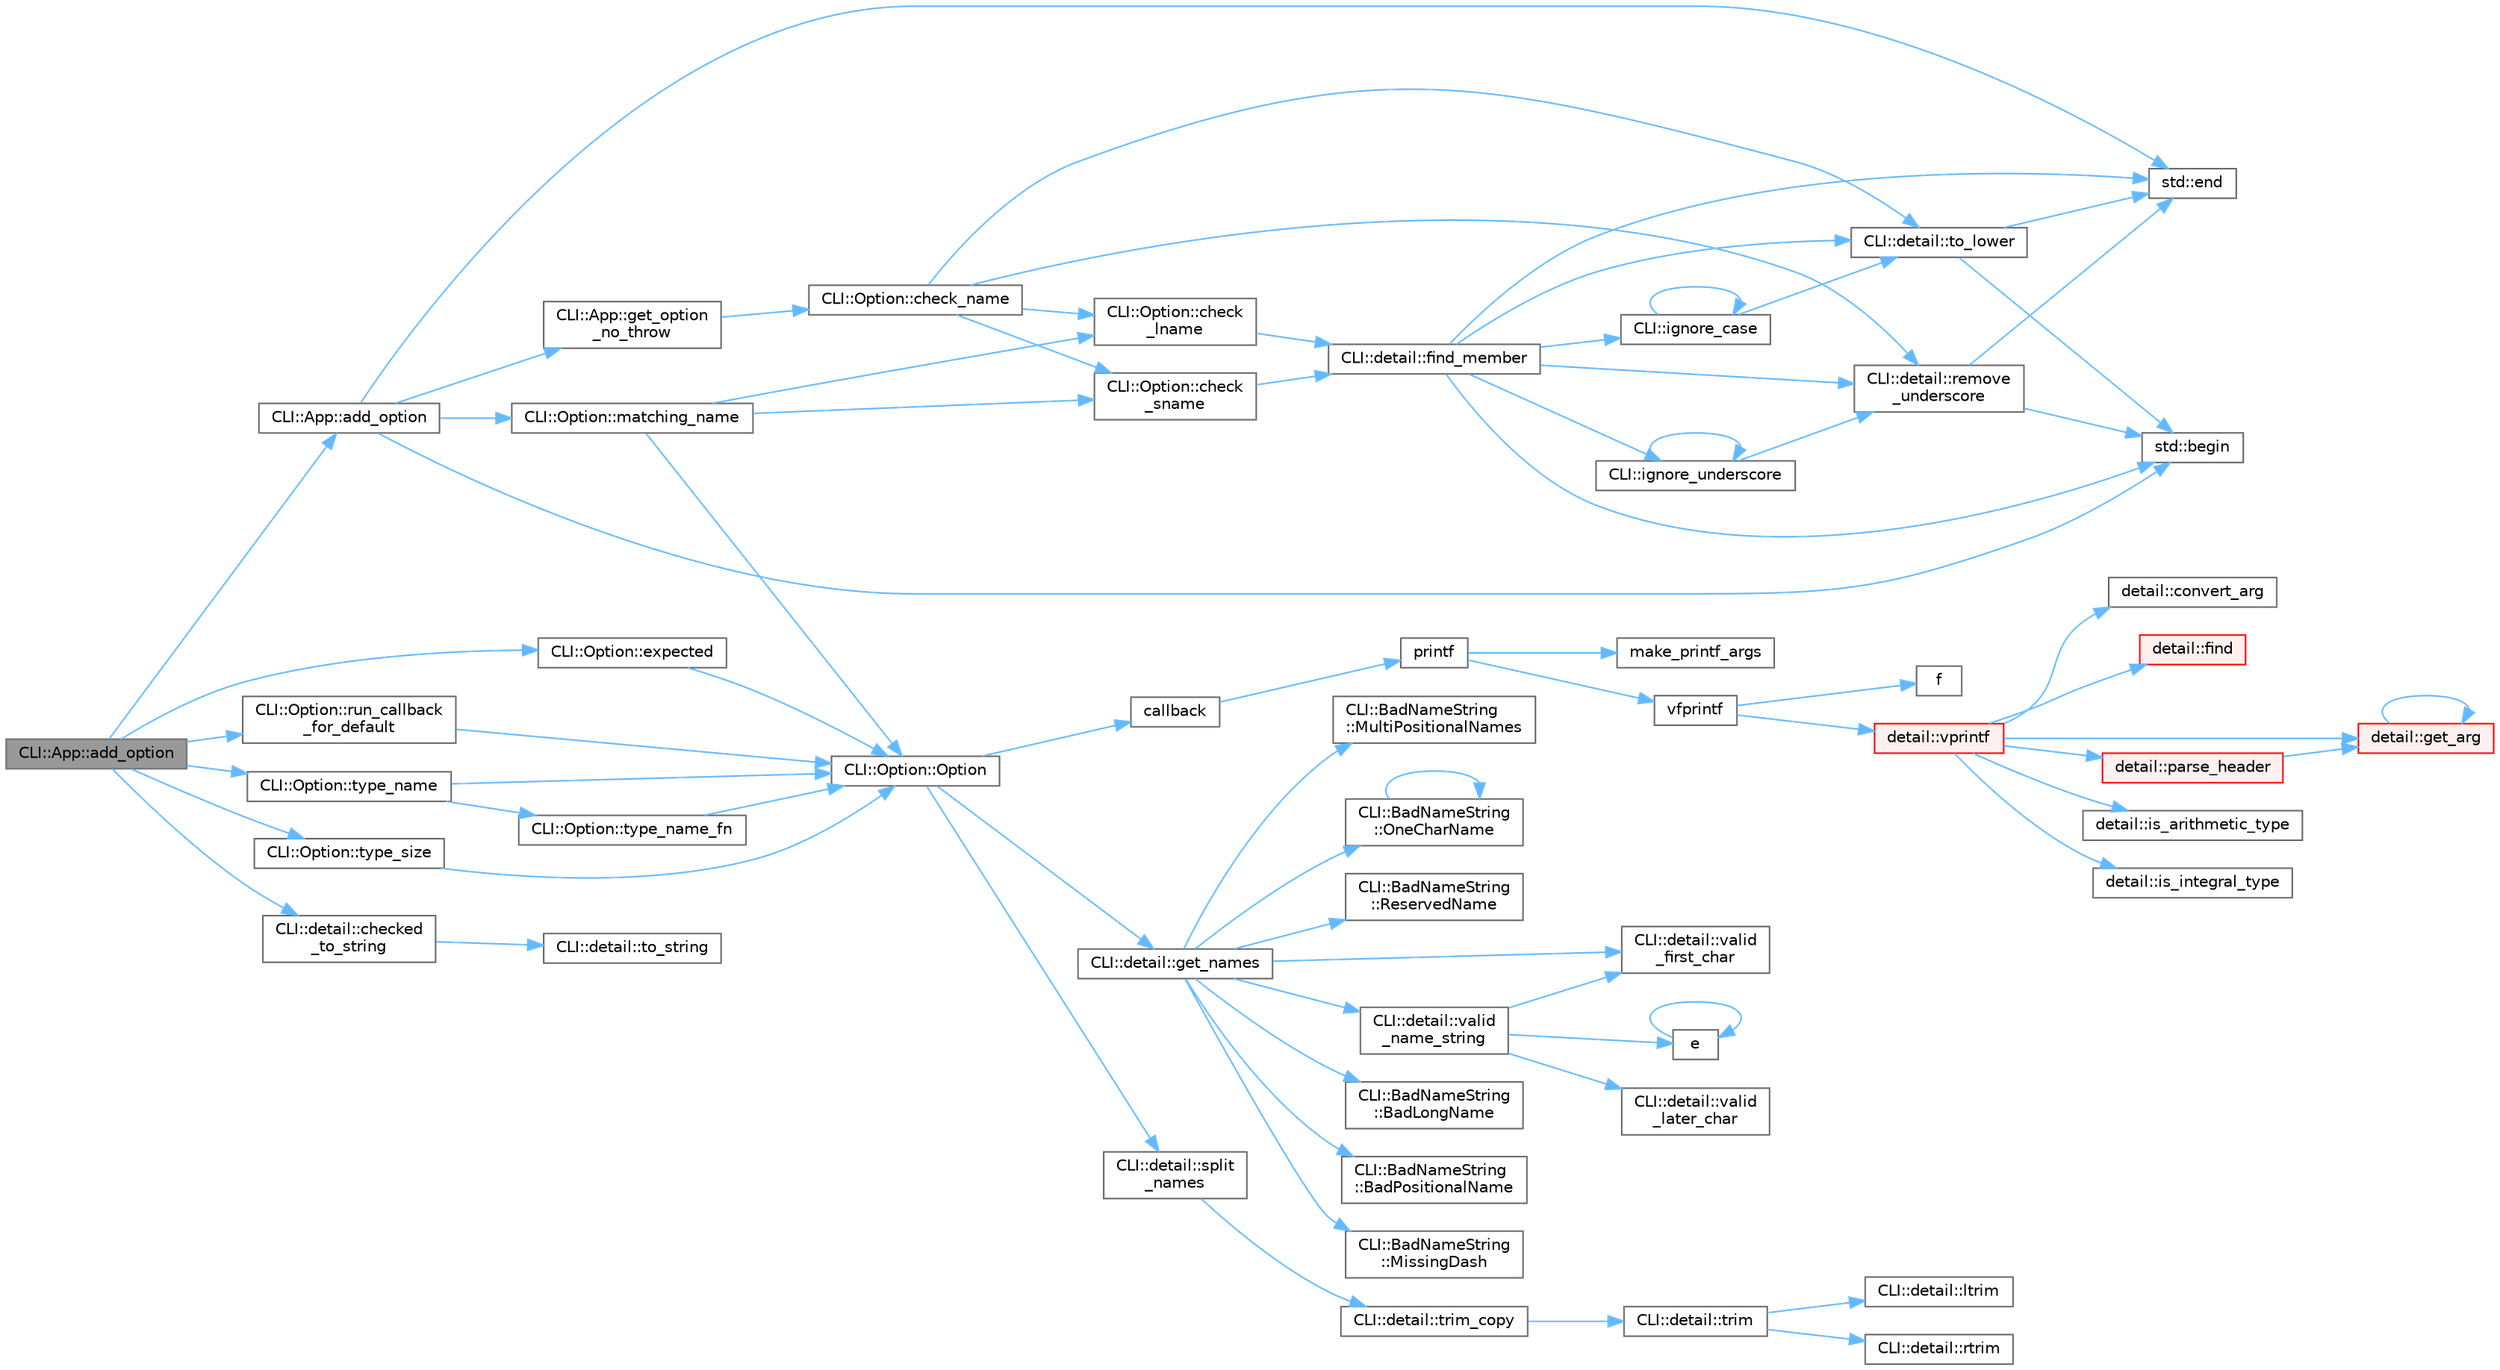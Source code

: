 digraph "CLI::App::add_option"
{
 // LATEX_PDF_SIZE
  bgcolor="transparent";
  edge [fontname=Helvetica,fontsize=10,labelfontname=Helvetica,labelfontsize=10];
  node [fontname=Helvetica,fontsize=10,shape=box,height=0.2,width=0.4];
  rankdir="LR";
  Node1 [id="Node000001",label="CLI::App::add_option",height=0.2,width=0.4,color="gray40", fillcolor="grey60", style="filled", fontcolor="black",tooltip="Add option for assigning to a variable"];
  Node1 -> Node2 [id="edge75_Node000001_Node000002",color="steelblue1",style="solid",tooltip=" "];
  Node2 [id="Node000002",label="CLI::App::add_option",height=0.2,width=0.4,color="grey40", fillcolor="white", style="filled",URL="$class_c_l_i_1_1_app.html#adb68306d25a26400399d11efe7211dc4",tooltip=" "];
  Node2 -> Node3 [id="edge76_Node000002_Node000003",color="steelblue1",style="solid",tooltip=" "];
  Node3 [id="Node000003",label="std::begin",height=0.2,width=0.4,color="grey40", fillcolor="white", style="filled",URL="$namespacestd.html#aec76fc52a775d29bc4058c8e1405045a",tooltip=" "];
  Node2 -> Node4 [id="edge77_Node000002_Node000004",color="steelblue1",style="solid",tooltip=" "];
  Node4 [id="Node000004",label="std::end",height=0.2,width=0.4,color="grey40", fillcolor="white", style="filled",URL="$namespacestd.html#a35f71a4c49ddf38bb590177e3a4b2598",tooltip=" "];
  Node2 -> Node5 [id="edge78_Node000002_Node000005",color="steelblue1",style="solid",tooltip=" "];
  Node5 [id="Node000005",label="CLI::App::get_option\l_no_throw",height=0.2,width=0.4,color="grey40", fillcolor="white", style="filled",URL="$class_c_l_i_1_1_app.html#a029d50d6fdfde25e7f3e94ef2e525ccc",tooltip="Get an option by name (noexcept non-const version)"];
  Node5 -> Node6 [id="edge79_Node000005_Node000006",color="steelblue1",style="solid",tooltip=" "];
  Node6 [id="Node000006",label="CLI::Option::check_name",height=0.2,width=0.4,color="grey40", fillcolor="white", style="filled",URL="$class_c_l_i_1_1_option.html#a1f9eda27ddb1b2d520e29724d550f6a0",tooltip="Check a name. Requires \"-\" or \"--\" for short / long, supports positional name"];
  Node6 -> Node7 [id="edge80_Node000006_Node000007",color="steelblue1",style="solid",tooltip=" "];
  Node7 [id="Node000007",label="CLI::Option::check\l_lname",height=0.2,width=0.4,color="grey40", fillcolor="white", style="filled",URL="$class_c_l_i_1_1_option.html#a6e970efc39aa4984b9bb797d071ce34a",tooltip="Requires \"--\" to be removed from string"];
  Node7 -> Node8 [id="edge81_Node000007_Node000008",color="steelblue1",style="solid",tooltip=" "];
  Node8 [id="Node000008",label="CLI::detail::find_member",height=0.2,width=0.4,color="grey40", fillcolor="white", style="filled",URL="$namespace_c_l_i_1_1detail.html#ac94be0722dce2c7ff522ebc3fb80e33d",tooltip="Check if a string is a member of a list of strings and optionally ignore case or ignore underscores"];
  Node8 -> Node3 [id="edge82_Node000008_Node000003",color="steelblue1",style="solid",tooltip=" "];
  Node8 -> Node4 [id="edge83_Node000008_Node000004",color="steelblue1",style="solid",tooltip=" "];
  Node8 -> Node9 [id="edge84_Node000008_Node000009",color="steelblue1",style="solid",tooltip=" "];
  Node9 [id="Node000009",label="CLI::ignore_case",height=0.2,width=0.4,color="grey40", fillcolor="white", style="filled",URL="$namespace_c_l_i.html#a0c52326d2681814c22aa1a93ce43375e",tooltip="Helper function to allow ignore_case to be passed to IsMember or Transform"];
  Node9 -> Node9 [id="edge85_Node000009_Node000009",color="steelblue1",style="solid",tooltip=" "];
  Node9 -> Node10 [id="edge86_Node000009_Node000010",color="steelblue1",style="solid",tooltip=" "];
  Node10 [id="Node000010",label="CLI::detail::to_lower",height=0.2,width=0.4,color="grey40", fillcolor="white", style="filled",URL="$namespace_c_l_i_1_1detail.html#ae83709ec148057ec53df4383645727e9",tooltip="Return a lower case version of a string"];
  Node10 -> Node3 [id="edge87_Node000010_Node000003",color="steelblue1",style="solid",tooltip=" "];
  Node10 -> Node4 [id="edge88_Node000010_Node000004",color="steelblue1",style="solid",tooltip=" "];
  Node8 -> Node11 [id="edge89_Node000008_Node000011",color="steelblue1",style="solid",tooltip=" "];
  Node11 [id="Node000011",label="CLI::ignore_underscore",height=0.2,width=0.4,color="grey40", fillcolor="white", style="filled",URL="$namespace_c_l_i.html#a111b6f05d21b9b84e7ba933ade79884c",tooltip="Helper function to allow ignore_underscore to be passed to IsMember or Transform"];
  Node11 -> Node11 [id="edge90_Node000011_Node000011",color="steelblue1",style="solid",tooltip=" "];
  Node11 -> Node12 [id="edge91_Node000011_Node000012",color="steelblue1",style="solid",tooltip=" "];
  Node12 [id="Node000012",label="CLI::detail::remove\l_underscore",height=0.2,width=0.4,color="grey40", fillcolor="white", style="filled",URL="$namespace_c_l_i_1_1detail.html#a5359a7a0e33366a12e15523b100f591a",tooltip="remove underscores from a string"];
  Node12 -> Node3 [id="edge92_Node000012_Node000003",color="steelblue1",style="solid",tooltip=" "];
  Node12 -> Node4 [id="edge93_Node000012_Node000004",color="steelblue1",style="solid",tooltip=" "];
  Node8 -> Node12 [id="edge94_Node000008_Node000012",color="steelblue1",style="solid",tooltip=" "];
  Node8 -> Node10 [id="edge95_Node000008_Node000010",color="steelblue1",style="solid",tooltip=" "];
  Node6 -> Node13 [id="edge96_Node000006_Node000013",color="steelblue1",style="solid",tooltip=" "];
  Node13 [id="Node000013",label="CLI::Option::check\l_sname",height=0.2,width=0.4,color="grey40", fillcolor="white", style="filled",URL="$class_c_l_i_1_1_option.html#a46e7395f6a8a720e4305aea2edb4aa7b",tooltip="Requires \"-\" to be removed from string"];
  Node13 -> Node8 [id="edge97_Node000013_Node000008",color="steelblue1",style="solid",tooltip=" "];
  Node6 -> Node12 [id="edge98_Node000006_Node000012",color="steelblue1",style="solid",tooltip=" "];
  Node6 -> Node10 [id="edge99_Node000006_Node000010",color="steelblue1",style="solid",tooltip=" "];
  Node2 -> Node14 [id="edge100_Node000002_Node000014",color="steelblue1",style="solid",tooltip=" "];
  Node14 [id="Node000014",label="CLI::Option::matching_name",height=0.2,width=0.4,color="grey40", fillcolor="white", style="filled",URL="$class_c_l_i_1_1_option.html#a67b1e51f9f873b265dac8122746fc2d7",tooltip="If options share any of the same names, find it"];
  Node14 -> Node7 [id="edge101_Node000014_Node000007",color="steelblue1",style="solid",tooltip=" "];
  Node14 -> Node13 [id="edge102_Node000014_Node000013",color="steelblue1",style="solid",tooltip=" "];
  Node14 -> Node15 [id="edge103_Node000014_Node000015",color="steelblue1",style="solid",tooltip=" "];
  Node15 [id="Node000015",label="CLI::Option::Option",height=0.2,width=0.4,color="grey40", fillcolor="white", style="filled",URL="$class_c_l_i_1_1_option.html#a577e99d3ea33598b4dc3605f544d14fc",tooltip="Making an option by hand is not defined, it must be made by the App class"];
  Node15 -> Node16 [id="edge104_Node000015_Node000016",color="steelblue1",style="solid",tooltip=" "];
  Node16 [id="Node000016",label="callback",height=0.2,width=0.4,color="grey40", fillcolor="white", style="filled",URL="$external_2spine-runtimes_2spine-sfml_2c_2example_2main_8cpp.html#a2f27b7fc84a39cace84d90f62a8d4c8e",tooltip=" "];
  Node16 -> Node17 [id="edge105_Node000016_Node000017",color="steelblue1",style="solid",tooltip=" "];
  Node17 [id="Node000017",label="printf",height=0.2,width=0.4,color="grey40", fillcolor="white", style="filled",URL="$printf_8h.html#aee3ed3a831f25f07e7be3919fff2203a",tooltip=" "];
  Node17 -> Node18 [id="edge106_Node000017_Node000018",color="steelblue1",style="solid",tooltip=" "];
  Node18 [id="Node000018",label="make_printf_args",height=0.2,width=0.4,color="grey40", fillcolor="white", style="filled",URL="$printf_8h.html#a27dcc0efcda04388971dbea3c875f122",tooltip=" "];
  Node17 -> Node19 [id="edge107_Node000017_Node000019",color="steelblue1",style="solid",tooltip=" "];
  Node19 [id="Node000019",label="vfprintf",height=0.2,width=0.4,color="grey40", fillcolor="white", style="filled",URL="$printf_8h.html#abb30aad964fc771fb52cf3ad88649df2",tooltip=" "];
  Node19 -> Node20 [id="edge108_Node000019_Node000020",color="steelblue1",style="solid",tooltip=" "];
  Node20 [id="Node000020",label="f",height=0.2,width=0.4,color="grey40", fillcolor="white", style="filled",URL="$cxx11__tensor__map_8cpp.html#a7f507fea02198f6cb81c86640c7b1a4e",tooltip=" "];
  Node19 -> Node21 [id="edge109_Node000019_Node000021",color="steelblue1",style="solid",tooltip=" "];
  Node21 [id="Node000021",label="detail::vprintf",height=0.2,width=0.4,color="red", fillcolor="#FFF0F0", style="filled",URL="$namespacedetail.html#a1c8c2218e4c822aa8f743fb9c573717f",tooltip=" "];
  Node21 -> Node22 [id="edge110_Node000021_Node000022",color="steelblue1",style="solid",tooltip=" "];
  Node22 [id="Node000022",label="detail::convert_arg",height=0.2,width=0.4,color="grey40", fillcolor="white", style="filled",URL="$namespacedetail.html#a03c11572c9a664266d6925f327dec7f3",tooltip=" "];
  Node21 -> Node23 [id="edge111_Node000021_Node000023",color="steelblue1",style="solid",tooltip=" "];
  Node23 [id="Node000023",label="detail::find",height=0.2,width=0.4,color="red", fillcolor="#FFF0F0", style="filled",URL="$namespacedetail.html#a6b71952fab3dc32f3edb2c3e9811d8d9",tooltip=" "];
  Node21 -> Node25 [id="edge112_Node000021_Node000025",color="steelblue1",style="solid",tooltip=" "];
  Node25 [id="Node000025",label="detail::get_arg",height=0.2,width=0.4,color="red", fillcolor="#FFF0F0", style="filled",URL="$namespacedetail.html#a342ef250e45bd09b2ef666b6fae1c355",tooltip=" "];
  Node25 -> Node25 [id="edge113_Node000025_Node000025",color="steelblue1",style="solid",tooltip=" "];
  Node21 -> Node27 [id="edge114_Node000021_Node000027",color="steelblue1",style="solid",tooltip=" "];
  Node27 [id="Node000027",label="detail::is_arithmetic_type",height=0.2,width=0.4,color="grey40", fillcolor="white", style="filled",URL="$namespacedetail.html#a802c50a56a3495fdab6020b375ba1389",tooltip=" "];
  Node21 -> Node28 [id="edge115_Node000021_Node000028",color="steelblue1",style="solid",tooltip=" "];
  Node28 [id="Node000028",label="detail::is_integral_type",height=0.2,width=0.4,color="grey40", fillcolor="white", style="filled",URL="$namespacedetail.html#a2a60f8d1bee41b803f43fc42b707b5d1",tooltip=" "];
  Node21 -> Node29 [id="edge116_Node000021_Node000029",color="steelblue1",style="solid",tooltip=" "];
  Node29 [id="Node000029",label="detail::parse_header",height=0.2,width=0.4,color="red", fillcolor="#FFF0F0", style="filled",URL="$namespacedetail.html#afc9d93e58b8edb8077f8bc8eee7f4035",tooltip=" "];
  Node29 -> Node25 [id="edge117_Node000029_Node000025",color="steelblue1",style="solid",tooltip=" "];
  Node15 -> Node48 [id="edge118_Node000015_Node000048",color="steelblue1",style="solid",tooltip=" "];
  Node48 [id="Node000048",label="CLI::detail::get_names",height=0.2,width=0.4,color="grey40", fillcolor="white", style="filled",URL="$namespace_c_l_i_1_1detail.html#a6c9c870c5f7cd261e7363cb862634a3a",tooltip="Get a vector of short names, one of long names, and a single name"];
  Node48 -> Node49 [id="edge119_Node000048_Node000049",color="steelblue1",style="solid",tooltip=" "];
  Node49 [id="Node000049",label="CLI::BadNameString\l::BadLongName",height=0.2,width=0.4,color="grey40", fillcolor="white", style="filled",URL="$class_c_l_i_1_1_bad_name_string.html#a4c84dfdba8d943ad494daead50c9097d",tooltip=" "];
  Node48 -> Node50 [id="edge120_Node000048_Node000050",color="steelblue1",style="solid",tooltip=" "];
  Node50 [id="Node000050",label="CLI::BadNameString\l::BadPositionalName",height=0.2,width=0.4,color="grey40", fillcolor="white", style="filled",URL="$class_c_l_i_1_1_bad_name_string.html#a6dd4927b244bb94d306c805f87f47e4b",tooltip=" "];
  Node48 -> Node51 [id="edge121_Node000048_Node000051",color="steelblue1",style="solid",tooltip=" "];
  Node51 [id="Node000051",label="CLI::BadNameString\l::MissingDash",height=0.2,width=0.4,color="grey40", fillcolor="white", style="filled",URL="$class_c_l_i_1_1_bad_name_string.html#a17d7fdda9def1c79a9b86d04cfd35f75",tooltip=" "];
  Node48 -> Node52 [id="edge122_Node000048_Node000052",color="steelblue1",style="solid",tooltip=" "];
  Node52 [id="Node000052",label="CLI::BadNameString\l::MultiPositionalNames",height=0.2,width=0.4,color="grey40", fillcolor="white", style="filled",URL="$class_c_l_i_1_1_bad_name_string.html#ac798ab322c49c3f922e325d269070c38",tooltip=" "];
  Node48 -> Node53 [id="edge123_Node000048_Node000053",color="steelblue1",style="solid",tooltip=" "];
  Node53 [id="Node000053",label="CLI::BadNameString\l::OneCharName",height=0.2,width=0.4,color="grey40", fillcolor="white", style="filled",URL="$class_c_l_i_1_1_bad_name_string.html#a5c63c850d783ad2b132085266269bcdc",tooltip=" "];
  Node53 -> Node53 [id="edge124_Node000053_Node000053",color="steelblue1",style="solid",tooltip=" "];
  Node48 -> Node54 [id="edge125_Node000048_Node000054",color="steelblue1",style="solid",tooltip=" "];
  Node54 [id="Node000054",label="CLI::BadNameString\l::ReservedName",height=0.2,width=0.4,color="grey40", fillcolor="white", style="filled",URL="$class_c_l_i_1_1_bad_name_string.html#aa0fef0fbc4ab0a29a839eb98e2ee6740",tooltip=" "];
  Node48 -> Node55 [id="edge126_Node000048_Node000055",color="steelblue1",style="solid",tooltip=" "];
  Node55 [id="Node000055",label="CLI::detail::valid\l_first_char",height=0.2,width=0.4,color="grey40", fillcolor="white", style="filled",URL="$namespace_c_l_i_1_1detail.html#a3a05d1129df69e88135e178137b1fd89",tooltip=" "];
  Node48 -> Node56 [id="edge127_Node000048_Node000056",color="steelblue1",style="solid",tooltip=" "];
  Node56 [id="Node000056",label="CLI::detail::valid\l_name_string",height=0.2,width=0.4,color="grey40", fillcolor="white", style="filled",URL="$namespace_c_l_i_1_1detail.html#ad3018ff84d2bb41b5cb5ec0efaebbeae",tooltip="Verify an option/subcommand name"];
  Node56 -> Node57 [id="edge128_Node000056_Node000057",color="steelblue1",style="solid",tooltip=" "];
  Node57 [id="Node000057",label="e",height=0.2,width=0.4,color="grey40", fillcolor="white", style="filled",URL="$_cwise__array__power__array_8cpp.html#a9cb86ff854760bf91a154f2724a9101d",tooltip=" "];
  Node57 -> Node57 [id="edge129_Node000057_Node000057",color="steelblue1",style="solid",tooltip=" "];
  Node56 -> Node55 [id="edge130_Node000056_Node000055",color="steelblue1",style="solid",tooltip=" "];
  Node56 -> Node58 [id="edge131_Node000056_Node000058",color="steelblue1",style="solid",tooltip=" "];
  Node58 [id="Node000058",label="CLI::detail::valid\l_later_char",height=0.2,width=0.4,color="grey40", fillcolor="white", style="filled",URL="$namespace_c_l_i_1_1detail.html#a841371d5dbb0a52f453de4cc1d00cc51",tooltip="Verify following characters of an option"];
  Node15 -> Node59 [id="edge132_Node000015_Node000059",color="steelblue1",style="solid",tooltip=" "];
  Node59 [id="Node000059",label="CLI::detail::split\l_names",height=0.2,width=0.4,color="grey40", fillcolor="white", style="filled",URL="$namespace_c_l_i_1_1detail.html#ac8a8403ca4cfb40e30979111083c0c1c",tooltip=" "];
  Node59 -> Node60 [id="edge133_Node000059_Node000060",color="steelblue1",style="solid",tooltip=" "];
  Node60 [id="Node000060",label="CLI::detail::trim_copy",height=0.2,width=0.4,color="grey40", fillcolor="white", style="filled",URL="$namespace_c_l_i_1_1detail.html#a5c7b00a328b3b2da564794081646c251",tooltip="Make a copy of the string and then trim it"];
  Node60 -> Node61 [id="edge134_Node000060_Node000061",color="steelblue1",style="solid",tooltip=" "];
  Node61 [id="Node000061",label="CLI::detail::trim",height=0.2,width=0.4,color="grey40", fillcolor="white", style="filled",URL="$namespace_c_l_i_1_1detail.html#a621323632158048f6168deacc432b838",tooltip="Trim whitespace from string"];
  Node61 -> Node62 [id="edge135_Node000061_Node000062",color="steelblue1",style="solid",tooltip=" "];
  Node62 [id="Node000062",label="CLI::detail::ltrim",height=0.2,width=0.4,color="grey40", fillcolor="white", style="filled",URL="$namespace_c_l_i_1_1detail.html#a603eeabf0b2663fa405871b8318c1507",tooltip="Trim whitespace from left of string"];
  Node61 -> Node63 [id="edge136_Node000061_Node000063",color="steelblue1",style="solid",tooltip=" "];
  Node63 [id="Node000063",label="CLI::detail::rtrim",height=0.2,width=0.4,color="grey40", fillcolor="white", style="filled",URL="$namespace_c_l_i_1_1detail.html#aef3c5cc699d323f04f21cc1c124e772e",tooltip="Trim whitespace from right of string"];
  Node1 -> Node64 [id="edge137_Node000001_Node000064",color="steelblue1",style="solid",tooltip=" "];
  Node64 [id="Node000064",label="CLI::detail::checked\l_to_string",height=0.2,width=0.4,color="grey40", fillcolor="white", style="filled",URL="$namespace_c_l_i_1_1detail.html#a1bcb244a7701fc68da3a863b58daf615",tooltip="special template overload"];
  Node64 -> Node65 [id="edge138_Node000064_Node000065",color="steelblue1",style="solid",tooltip=" "];
  Node65 [id="Node000065",label="CLI::detail::to_string",height=0.2,width=0.4,color="grey40", fillcolor="white", style="filled",URL="$namespace_c_l_i_1_1detail.html#a0e94052d485636fc9f18c21009026577",tooltip="Convert an object to a string (directly forward if this can become a string)"];
  Node1 -> Node66 [id="edge139_Node000001_Node000066",color="steelblue1",style="solid",tooltip=" "];
  Node66 [id="Node000066",label="CLI::Option::expected",height=0.2,width=0.4,color="grey40", fillcolor="white", style="filled",URL="$class_c_l_i_1_1_option.html#a0b7cf6e62c1800a53ad314772eef6ed1",tooltip="Set the number of expected arguments"];
  Node66 -> Node15 [id="edge140_Node000066_Node000015",color="steelblue1",style="solid",tooltip=" "];
  Node1 -> Node67 [id="edge141_Node000001_Node000067",color="steelblue1",style="solid",tooltip=" "];
  Node67 [id="Node000067",label="CLI::Option::run_callback\l_for_default",height=0.2,width=0.4,color="grey40", fillcolor="white", style="filled",URL="$class_c_l_i_1_1_option.html#a81a26e9320e4ec616fbbd6fa3ad60ef7",tooltip=" "];
  Node67 -> Node15 [id="edge142_Node000067_Node000015",color="steelblue1",style="solid",tooltip=" "];
  Node1 -> Node68 [id="edge143_Node000001_Node000068",color="steelblue1",style="solid",tooltip=" "];
  Node68 [id="Node000068",label="CLI::Option::type_name",height=0.2,width=0.4,color="grey40", fillcolor="white", style="filled",URL="$class_c_l_i_1_1_option.html#a1fcb3c625eeca46ef953732a71403027",tooltip="Set a custom option typestring"];
  Node68 -> Node15 [id="edge144_Node000068_Node000015",color="steelblue1",style="solid",tooltip=" "];
  Node68 -> Node69 [id="edge145_Node000068_Node000069",color="steelblue1",style="solid",tooltip=" "];
  Node69 [id="Node000069",label="CLI::Option::type_name_fn",height=0.2,width=0.4,color="grey40", fillcolor="white", style="filled",URL="$class_c_l_i_1_1_option.html#ad4ff97f7911d552972c10771bcf488d7",tooltip="Set the type function to run when displayed on this option"];
  Node69 -> Node15 [id="edge146_Node000069_Node000015",color="steelblue1",style="solid",tooltip=" "];
  Node1 -> Node70 [id="edge147_Node000001_Node000070",color="steelblue1",style="solid",tooltip=" "];
  Node70 [id="Node000070",label="CLI::Option::type_size",height=0.2,width=0.4,color="grey40", fillcolor="white", style="filled",URL="$class_c_l_i_1_1_option.html#a02b6f5518f72c1106319823633c5f518",tooltip="Set a custom option size"];
  Node70 -> Node15 [id="edge148_Node000070_Node000015",color="steelblue1",style="solid",tooltip=" "];
}
